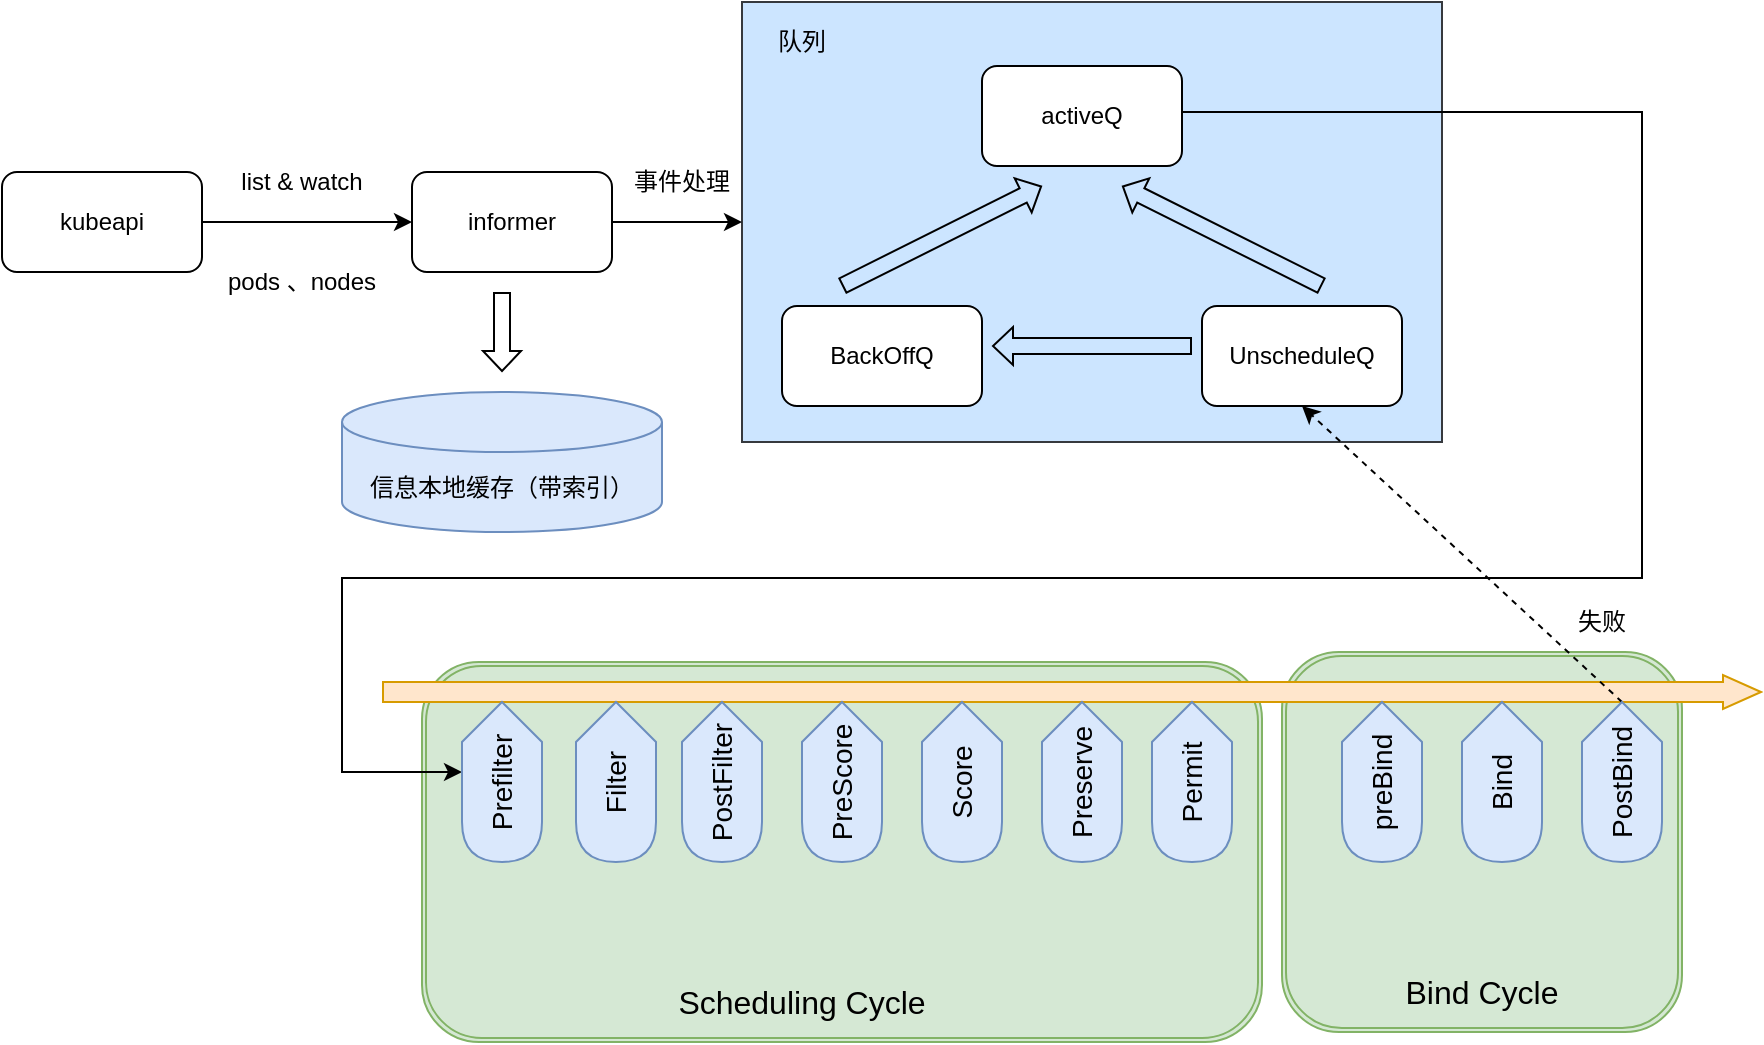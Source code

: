 <mxfile version="21.7.1" type="github">
  <diagram name="第 1 页" id="sr_0SVojqCV2WV_hFCie">
    <mxGraphModel dx="2213" dy="-1579" grid="1" gridSize="10" guides="1" tooltips="1" connect="1" arrows="1" fold="1" page="1" pageScale="1" pageWidth="827" pageHeight="1169" math="0" shadow="0">
      <root>
        <mxCell id="0" />
        <mxCell id="1" parent="0" />
        <mxCell id="bBLHIswbANu0cZDu5vWD-185" value="" style="shape=ext;double=1;rounded=1;whiteSpace=wrap;html=1;fillColor=#d5e8d4;strokeColor=#82b366;" vertex="1" parent="1">
          <mxGeometry x="-60" y="2695" width="200" height="190" as="geometry" />
        </mxCell>
        <mxCell id="bBLHIswbANu0cZDu5vWD-183" value="" style="shape=ext;double=1;rounded=1;whiteSpace=wrap;html=1;fillColor=#d5e8d4;strokeColor=#82b366;" vertex="1" parent="1">
          <mxGeometry x="-490" y="2700" width="420" height="190" as="geometry" />
        </mxCell>
        <mxCell id="bBLHIswbANu0cZDu5vWD-119" value="" style="rounded=0;whiteSpace=wrap;html=1;fillColor=#cce5ff;strokeColor=#36393d;" vertex="1" parent="1">
          <mxGeometry x="-330" y="2370" width="350" height="220" as="geometry" />
        </mxCell>
        <mxCell id="bBLHIswbANu0cZDu5vWD-120" style="edgeStyle=orthogonalEdgeStyle;rounded=0;orthogonalLoop=1;jettySize=auto;html=1;exitX=1;exitY=0.5;exitDx=0;exitDy=0;" edge="1" parent="1" source="bBLHIswbANu0cZDu5vWD-127">
          <mxGeometry relative="1" as="geometry">
            <mxPoint x="-175" y="2590" as="sourcePoint" />
            <mxPoint x="-470" y="2755" as="targetPoint" />
            <Array as="points">
              <mxPoint x="-110" y="2425" />
              <mxPoint x="120" y="2425" />
              <mxPoint x="120" y="2658" />
              <mxPoint x="-530" y="2658" />
              <mxPoint x="-530" y="2755" />
            </Array>
          </mxGeometry>
        </mxCell>
        <mxCell id="bBLHIswbANu0cZDu5vWD-121" style="edgeStyle=orthogonalEdgeStyle;rounded=0;orthogonalLoop=1;jettySize=auto;html=1;entryX=0;entryY=0.5;entryDx=0;entryDy=0;" edge="1" parent="1" source="bBLHIswbANu0cZDu5vWD-122" target="bBLHIswbANu0cZDu5vWD-124">
          <mxGeometry relative="1" as="geometry" />
        </mxCell>
        <mxCell id="bBLHIswbANu0cZDu5vWD-122" value="kubeapi" style="rounded=1;whiteSpace=wrap;html=1;" vertex="1" parent="1">
          <mxGeometry x="-700" y="2455" width="100" height="50" as="geometry" />
        </mxCell>
        <mxCell id="bBLHIswbANu0cZDu5vWD-123" style="edgeStyle=orthogonalEdgeStyle;rounded=0;orthogonalLoop=1;jettySize=auto;html=1;entryX=0;entryY=0.5;entryDx=0;entryDy=0;" edge="1" parent="1" source="bBLHIswbANu0cZDu5vWD-124" target="bBLHIswbANu0cZDu5vWD-119">
          <mxGeometry relative="1" as="geometry" />
        </mxCell>
        <mxCell id="bBLHIswbANu0cZDu5vWD-124" value="informer" style="rounded=1;whiteSpace=wrap;html=1;" vertex="1" parent="1">
          <mxGeometry x="-495" y="2455" width="100" height="50" as="geometry" />
        </mxCell>
        <mxCell id="bBLHIswbANu0cZDu5vWD-125" value="list &amp;amp; watch" style="text;html=1;strokeColor=none;fillColor=none;align=center;verticalAlign=middle;whiteSpace=wrap;rounded=0;" vertex="1" parent="1">
          <mxGeometry x="-590" y="2445" width="80" height="30" as="geometry" />
        </mxCell>
        <mxCell id="bBLHIswbANu0cZDu5vWD-126" value="pods 、nodes" style="text;html=1;strokeColor=none;fillColor=none;align=center;verticalAlign=middle;whiteSpace=wrap;rounded=0;" vertex="1" parent="1">
          <mxGeometry x="-590" y="2495" width="80" height="30" as="geometry" />
        </mxCell>
        <mxCell id="bBLHIswbANu0cZDu5vWD-127" value="activeQ" style="rounded=1;whiteSpace=wrap;html=1;" vertex="1" parent="1">
          <mxGeometry x="-210" y="2402" width="100" height="50" as="geometry" />
        </mxCell>
        <mxCell id="bBLHIswbANu0cZDu5vWD-128" value="BackOffQ" style="rounded=1;whiteSpace=wrap;html=1;" vertex="1" parent="1">
          <mxGeometry x="-310" y="2522" width="100" height="50" as="geometry" />
        </mxCell>
        <mxCell id="bBLHIswbANu0cZDu5vWD-129" value="UnscheduleQ" style="rounded=1;whiteSpace=wrap;html=1;" vertex="1" parent="1">
          <mxGeometry x="-100" y="2522" width="100" height="50" as="geometry" />
        </mxCell>
        <mxCell id="bBLHIswbANu0cZDu5vWD-130" value="" style="shape=flexArrow;endArrow=classic;html=1;rounded=0;strokeWidth=1;endSize=3;startSize=3;width=8;endWidth=10;" edge="1" parent="1">
          <mxGeometry width="50" height="50" relative="1" as="geometry">
            <mxPoint x="-105" y="2542" as="sourcePoint" />
            <mxPoint x="-205" y="2542" as="targetPoint" />
          </mxGeometry>
        </mxCell>
        <mxCell id="bBLHIswbANu0cZDu5vWD-131" value="" style="shape=flexArrow;endArrow=classic;html=1;rounded=0;strokeWidth=1;endSize=3;startSize=3;width=8;endWidth=10;" edge="1" parent="1">
          <mxGeometry width="50" height="50" relative="1" as="geometry">
            <mxPoint x="-40" y="2512" as="sourcePoint" />
            <mxPoint x="-140" y="2462" as="targetPoint" />
          </mxGeometry>
        </mxCell>
        <mxCell id="bBLHIswbANu0cZDu5vWD-132" value="" style="shape=flexArrow;endArrow=classic;html=1;rounded=0;strokeWidth=1;endSize=3;startSize=3;width=8;endWidth=10;" edge="1" parent="1">
          <mxGeometry width="50" height="50" relative="1" as="geometry">
            <mxPoint x="-280" y="2512" as="sourcePoint" />
            <mxPoint x="-180" y="2462" as="targetPoint" />
          </mxGeometry>
        </mxCell>
        <mxCell id="bBLHIswbANu0cZDu5vWD-158" value="" style="shape=flexArrow;endArrow=classic;html=1;rounded=0;endWidth=6;endSize=6;fillColor=#ffe6cc;strokeColor=#d79b00;" edge="1" parent="1">
          <mxGeometry width="50" height="50" relative="1" as="geometry">
            <mxPoint x="-510" y="2715" as="sourcePoint" />
            <mxPoint x="180" y="2715" as="targetPoint" />
          </mxGeometry>
        </mxCell>
        <mxCell id="bBLHIswbANu0cZDu5vWD-159" value="" style="endArrow=classic;html=1;rounded=0;entryX=0.5;entryY=1;entryDx=0;entryDy=0;dashed=1;" edge="1" parent="1" target="bBLHIswbANu0cZDu5vWD-129">
          <mxGeometry width="50" height="50" relative="1" as="geometry">
            <mxPoint x="110" y="2720" as="sourcePoint" />
            <mxPoint x="-240" y="2695" as="targetPoint" />
          </mxGeometry>
        </mxCell>
        <mxCell id="bBLHIswbANu0cZDu5vWD-160" value="失败" style="text;html=1;strokeColor=none;fillColor=none;align=center;verticalAlign=middle;whiteSpace=wrap;rounded=0;" vertex="1" parent="1">
          <mxGeometry x="60.0" y="2665" width="80" height="30" as="geometry" />
        </mxCell>
        <mxCell id="bBLHIswbANu0cZDu5vWD-161" value="信息本地缓存（带索引）" style="shape=cylinder3;whiteSpace=wrap;html=1;boundedLbl=1;backgroundOutline=1;size=15;fillColor=#dae8fc;strokeColor=#6c8ebf;" vertex="1" parent="1">
          <mxGeometry x="-530" y="2565" width="160" height="70" as="geometry" />
        </mxCell>
        <mxCell id="bBLHIswbANu0cZDu5vWD-162" value="" style="shape=flexArrow;endArrow=classic;html=1;rounded=0;strokeWidth=1;endSize=3;startSize=3;width=8;endWidth=10;" edge="1" parent="1">
          <mxGeometry width="50" height="50" relative="1" as="geometry">
            <mxPoint x="-450" y="2515" as="sourcePoint" />
            <mxPoint x="-450" y="2555" as="targetPoint" />
          </mxGeometry>
        </mxCell>
        <mxCell id="bBLHIswbANu0cZDu5vWD-163" value="队列" style="text;html=1;strokeColor=none;fillColor=none;align=center;verticalAlign=middle;whiteSpace=wrap;rounded=0;" vertex="1" parent="1">
          <mxGeometry x="-340" y="2375" width="80" height="30" as="geometry" />
        </mxCell>
        <mxCell id="bBLHIswbANu0cZDu5vWD-164" value="事件处理" style="text;html=1;strokeColor=none;fillColor=none;align=center;verticalAlign=middle;whiteSpace=wrap;rounded=0;" vertex="1" parent="1">
          <mxGeometry x="-400" y="2445" width="80" height="30" as="geometry" />
        </mxCell>
        <mxCell id="bBLHIswbANu0cZDu5vWD-172" value="Prefilter" style="shape=display;whiteSpace=wrap;html=1;direction=south;labelPosition=center;verticalLabelPosition=middle;align=center;verticalAlign=middle;horizontal=0;textDirection=rtl;fillColor=#dae8fc;strokeColor=#6c8ebf;fontSize=14;" vertex="1" parent="1">
          <mxGeometry x="-470" y="2720" width="40" height="80" as="geometry" />
        </mxCell>
        <mxCell id="bBLHIswbANu0cZDu5vWD-174" value="&lt;font style=&quot;font-size: 14px;&quot;&gt;Filter&lt;/font&gt;" style="shape=display;whiteSpace=wrap;html=1;direction=south;labelPosition=center;verticalLabelPosition=middle;align=center;verticalAlign=middle;horizontal=0;textDirection=rtl;fillColor=#dae8fc;strokeColor=#6c8ebf;" vertex="1" parent="1">
          <mxGeometry x="-413" y="2720" width="40" height="80" as="geometry" />
        </mxCell>
        <mxCell id="bBLHIswbANu0cZDu5vWD-175" value="&lt;font style=&quot;font-size: 14px;&quot;&gt;PostFilter&lt;/font&gt;" style="shape=display;whiteSpace=wrap;html=1;direction=south;labelPosition=center;verticalLabelPosition=middle;align=center;verticalAlign=middle;horizontal=0;textDirection=rtl;fillColor=#dae8fc;strokeColor=#6c8ebf;" vertex="1" parent="1">
          <mxGeometry x="-360" y="2720" width="40" height="80" as="geometry" />
        </mxCell>
        <mxCell id="bBLHIswbANu0cZDu5vWD-176" value="&lt;font style=&quot;font-size: 14px;&quot;&gt;PreScore&lt;/font&gt;" style="shape=display;whiteSpace=wrap;html=1;direction=south;labelPosition=center;verticalLabelPosition=middle;align=center;verticalAlign=middle;horizontal=0;textDirection=rtl;fillColor=#dae8fc;strokeColor=#6c8ebf;" vertex="1" parent="1">
          <mxGeometry x="-300" y="2720" width="40" height="80" as="geometry" />
        </mxCell>
        <mxCell id="bBLHIswbANu0cZDu5vWD-177" value="&lt;font style=&quot;font-size: 14px;&quot;&gt;Score&lt;/font&gt;" style="shape=display;whiteSpace=wrap;html=1;direction=south;labelPosition=center;verticalLabelPosition=middle;align=center;verticalAlign=middle;horizontal=0;textDirection=rtl;fillColor=#dae8fc;strokeColor=#6c8ebf;" vertex="1" parent="1">
          <mxGeometry x="-240" y="2720" width="40" height="80" as="geometry" />
        </mxCell>
        <mxCell id="bBLHIswbANu0cZDu5vWD-178" value="&lt;font style=&quot;font-size: 14px;&quot;&gt;Preserve&lt;/font&gt;" style="shape=display;whiteSpace=wrap;html=1;direction=south;labelPosition=center;verticalLabelPosition=middle;align=center;verticalAlign=middle;horizontal=0;textDirection=rtl;fillColor=#dae8fc;strokeColor=#6c8ebf;" vertex="1" parent="1">
          <mxGeometry x="-180" y="2720" width="40" height="80" as="geometry" />
        </mxCell>
        <mxCell id="bBLHIswbANu0cZDu5vWD-179" value="&lt;font style=&quot;font-size: 14px;&quot;&gt;Permit&lt;/font&gt;" style="shape=display;whiteSpace=wrap;html=1;direction=south;labelPosition=center;verticalLabelPosition=middle;align=center;verticalAlign=middle;horizontal=0;textDirection=rtl;fillColor=#dae8fc;strokeColor=#6c8ebf;" vertex="1" parent="1">
          <mxGeometry x="-125" y="2720" width="40" height="80" as="geometry" />
        </mxCell>
        <mxCell id="bBLHIswbANu0cZDu5vWD-180" value="&lt;font style=&quot;font-size: 14px;&quot;&gt;preBind&lt;/font&gt;" style="shape=display;whiteSpace=wrap;html=1;direction=south;labelPosition=center;verticalLabelPosition=middle;align=center;verticalAlign=middle;horizontal=0;textDirection=rtl;fillColor=#dae8fc;strokeColor=#6c8ebf;" vertex="1" parent="1">
          <mxGeometry x="-30" y="2720" width="40" height="80" as="geometry" />
        </mxCell>
        <mxCell id="bBLHIswbANu0cZDu5vWD-181" value="&lt;font style=&quot;font-size: 14px;&quot;&gt;Bind&lt;br&gt;&lt;/font&gt;" style="shape=display;whiteSpace=wrap;html=1;direction=south;labelPosition=center;verticalLabelPosition=middle;align=center;verticalAlign=middle;horizontal=0;textDirection=rtl;fillColor=#dae8fc;strokeColor=#6c8ebf;" vertex="1" parent="1">
          <mxGeometry x="30" y="2720" width="40" height="80" as="geometry" />
        </mxCell>
        <mxCell id="bBLHIswbANu0cZDu5vWD-182" value="&lt;font style=&quot;font-size: 14px;&quot;&gt;PostBind&lt;br&gt;&lt;/font&gt;" style="shape=display;whiteSpace=wrap;html=1;direction=south;labelPosition=center;verticalLabelPosition=middle;align=center;verticalAlign=middle;horizontal=0;textDirection=rtl;fillColor=#dae8fc;strokeColor=#6c8ebf;" vertex="1" parent="1">
          <mxGeometry x="90" y="2720" width="40" height="80" as="geometry" />
        </mxCell>
        <mxCell id="bBLHIswbANu0cZDu5vWD-184" value="Scheduling Cycle" style="text;html=1;strokeColor=none;fillColor=none;align=center;verticalAlign=middle;whiteSpace=wrap;rounded=0;fontSize=16;" vertex="1" parent="1">
          <mxGeometry x="-370" y="2855" width="140" height="30" as="geometry" />
        </mxCell>
        <mxCell id="bBLHIswbANu0cZDu5vWD-186" value="Bind Cycle" style="text;html=1;strokeColor=none;fillColor=none;align=center;verticalAlign=middle;whiteSpace=wrap;rounded=0;fontSize=16;" vertex="1" parent="1">
          <mxGeometry x="-30" y="2850" width="140" height="30" as="geometry" />
        </mxCell>
      </root>
    </mxGraphModel>
  </diagram>
</mxfile>

